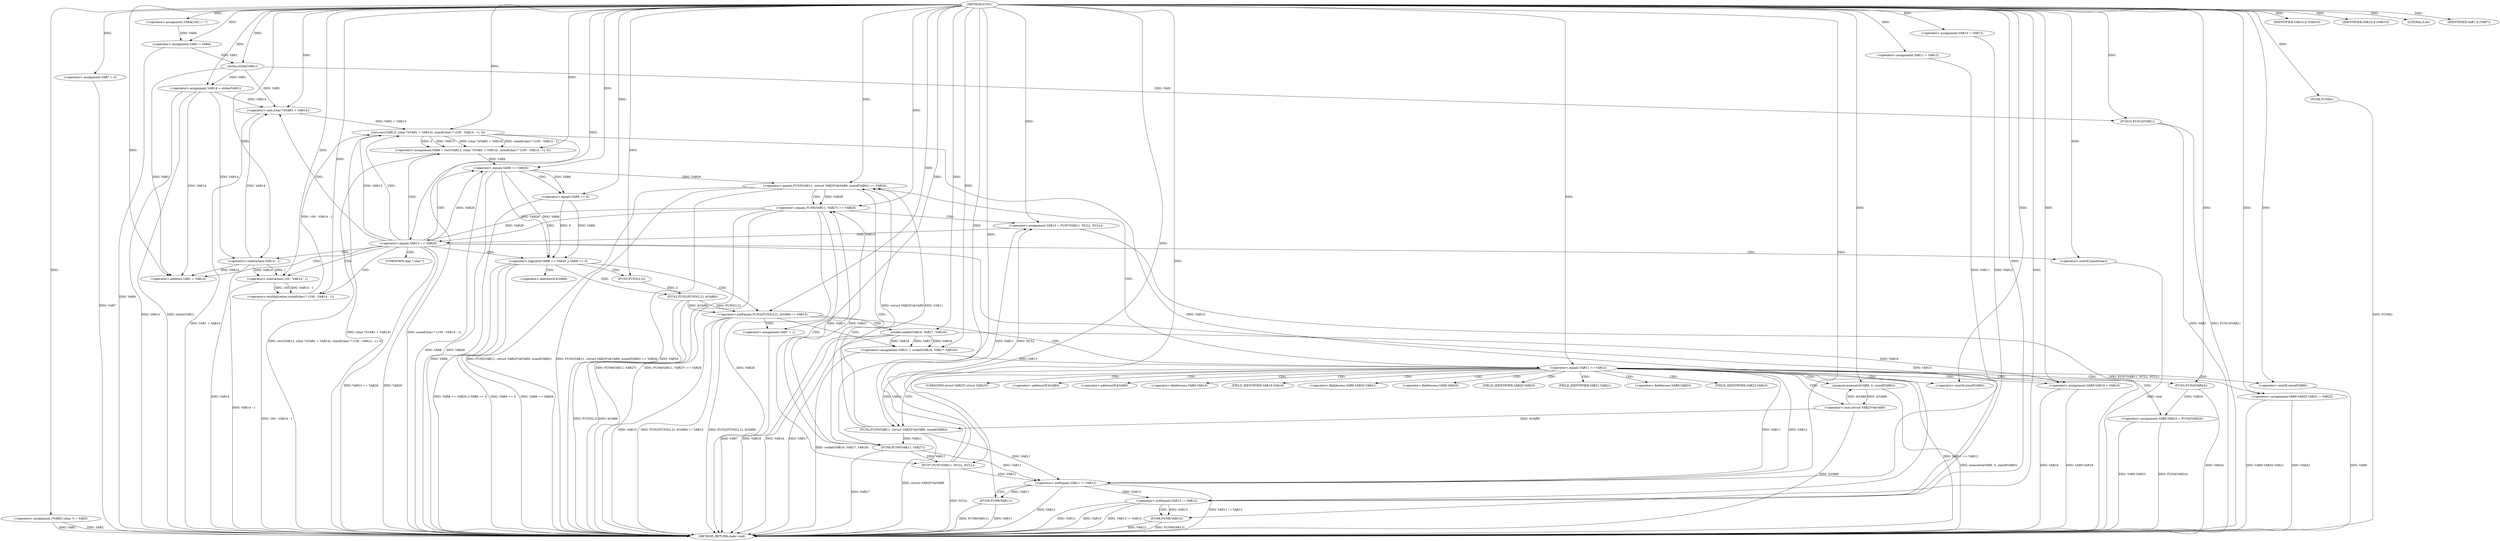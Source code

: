 digraph FUN1 {  
"1000100" [label = "(METHOD,FUN1)" ]
"1000276" [label = "(METHOD_RETURN,static void)" ]
"1000104" [label = "(<operator>.assignment,(*VAR2) (char *) = VAR3)" ]
"1000108" [label = "(<operator>.assignment,VAR4[100] = \"\")" ]
"1000111" [label = "(<operator>.assignment,VAR1 = VAR4)" ]
"1000117" [label = "(<operator>.assignment,VAR7 = 0)" ]
"1000124" [label = "(<operator>.assignment,VAR11 = VAR12)" ]
"1000128" [label = "(<operator>.assignment,VAR13 = VAR12)" ]
"1000132" [label = "(<operator>.assignment,VAR14 = strlen(VAR1))" ]
"1000134" [label = "(strlen,strlen(VAR1))" ]
"1000139" [label = "(<operator>.notEquals,FUN2(FUN3(2,2), &VAR6) != VAR15)" ]
"1000140" [label = "(FUN2,FUN2(FUN3(2,2), &VAR6))" ]
"1000141" [label = "(FUN3,FUN3(2,2))" ]
"1000149" [label = "(<operator>.assignment,VAR7 = 1)" ]
"1000152" [label = "(<operator>.assignment,VAR11 = socket(VAR16, VAR17, VAR18))" ]
"1000154" [label = "(socket,socket(VAR16, VAR17, VAR18))" ]
"1000159" [label = "(<operator>.equals,VAR11 == VAR12)" ]
"1000164" [label = "(memset,memset(&VAR9, 0, sizeof(VAR9)))" ]
"1000168" [label = "(<operator>.sizeOf,sizeof(VAR9))" ]
"1000170" [label = "(<operator>.assignment,VAR9.VAR19 = VAR16)" ]
"1000175" [label = "(<operator>.assignment,VAR9.VAR20.VAR21 = VAR22)" ]
"1000182" [label = "(<operator>.assignment,VAR9.VAR23 = FUN4(VAR24))" ]
"1000186" [label = "(FUN4,FUN4(VAR24))" ]
"1000189" [label = "(<operator>.equals,FUN5(VAR11, (struct VAR25*)&VAR9, sizeof(VAR9)) == VAR26)" ]
"1000190" [label = "(FUN5,FUN5(VAR11, (struct VAR25*)&VAR9, sizeof(VAR9)))" ]
"1000192" [label = "(<operator>.cast,(struct VAR25*)&VAR9)" ]
"1000196" [label = "(<operator>.sizeOf,sizeof(VAR9))" ]
"1000202" [label = "(<operator>.equals,FUN6(VAR11, VAR27) == VAR26)" ]
"1000203" [label = "(FUN6,FUN6(VAR11, VAR27))" ]
"1000209" [label = "(<operator>.assignment,VAR13 = FUN7(VAR11, NULL, NULL))" ]
"1000211" [label = "(FUN7,FUN7(VAR11, NULL, NULL))" ]
"1000216" [label = "(<operator>.equals,VAR13 == VAR26)" ]
"1000221" [label = "(<operator>.assignment,VAR8 = recv(VAR13, (char *)(VAR1 + VAR14), sizeof(char) * (100 - VAR14 - 1), 0))" ]
"1000223" [label = "(recv,recv(VAR13, (char *)(VAR1 + VAR14), sizeof(char) * (100 - VAR14 - 1), 0))" ]
"1000225" [label = "(<operator>.cast,(char *)(VAR1 + VAR14))" ]
"1000227" [label = "(<operator>.addition,VAR1 + VAR14)" ]
"1000230" [label = "(<operator>.multiplication,sizeof(char) * (100 - VAR14 - 1))" ]
"1000231" [label = "(<operator>.sizeOf,sizeof(char))" ]
"1000233" [label = "(<operator>.subtraction,100 - VAR14 - 1)" ]
"1000235" [label = "(<operator>.subtraction,VAR14 - 1)" ]
"1000240" [label = "(<operator>.logicalOr,VAR8 == VAR26 || VAR8 == 0)" ]
"1000241" [label = "(<operator>.equals,VAR8 == VAR26)" ]
"1000244" [label = "(<operator>.equals,VAR8 == 0)" ]
"1000250" [label = "(IDENTIFIER,VAR10,if (VAR10))" ]
"1000253" [label = "(IDENTIFIER,VAR10,if (VAR10))" ]
"1000255" [label = "(LITERAL,0,do)" ]
"1000257" [label = "(<operator>.notEquals,VAR11 != VAR12)" ]
"1000261" [label = "(FUN8,FUN8(VAR11))" ]
"1000264" [label = "(<operator>.notEquals,VAR13 != VAR12)" ]
"1000268" [label = "(FUN8,FUN8(VAR13))" ]
"1000271" [label = "(IDENTIFIER,VAR7,if (VAR7))" ]
"1000273" [label = "(FUN9,FUN9())" ]
"1000274" [label = "(FUN10,FUN10(VAR1))" ]
"1000144" [label = "(<operator>.addressOf,&VAR6)" ]
"1000165" [label = "(<operator>.addressOf,&VAR9)" ]
"1000171" [label = "(<operator>.fieldAccess,VAR9.VAR19)" ]
"1000173" [label = "(FIELD_IDENTIFIER,VAR19,VAR19)" ]
"1000176" [label = "(<operator>.fieldAccess,VAR9.VAR20.VAR21)" ]
"1000177" [label = "(<operator>.fieldAccess,VAR9.VAR20)" ]
"1000179" [label = "(FIELD_IDENTIFIER,VAR20,VAR20)" ]
"1000180" [label = "(FIELD_IDENTIFIER,VAR21,VAR21)" ]
"1000183" [label = "(<operator>.fieldAccess,VAR9.VAR23)" ]
"1000185" [label = "(FIELD_IDENTIFIER,VAR23,VAR23)" ]
"1000193" [label = "(UNKNOWN,struct VAR25*,struct VAR25*)" ]
"1000194" [label = "(<operator>.addressOf,&VAR9)" ]
"1000226" [label = "(UNKNOWN,char *,char *)" ]
  "1000104" -> "1000276"  [ label = "DDG: VAR2"] 
  "1000175" -> "1000276"  [ label = "DDG: VAR22"] 
  "1000264" -> "1000276"  [ label = "DDG: VAR12"] 
  "1000132" -> "1000276"  [ label = "DDG: VAR14"] 
  "1000159" -> "1000276"  [ label = "DDG: VAR11 == VAR12"] 
  "1000164" -> "1000276"  [ label = "DDG: memset(&VAR9, 0, sizeof(VAR9))"] 
  "1000182" -> "1000276"  [ label = "DDG: FUN4(VAR24)"] 
  "1000186" -> "1000276"  [ label = "DDG: VAR24"] 
  "1000223" -> "1000276"  [ label = "DDG: (char *)(VAR1 + VAR14)"] 
  "1000192" -> "1000276"  [ label = "DDG: &VAR9"] 
  "1000225" -> "1000276"  [ label = "DDG: VAR1 + VAR14"] 
  "1000221" -> "1000276"  [ label = "DDG: recv(VAR13, (char *)(VAR1 + VAR14), sizeof(char) * (100 - VAR14 - 1), 0)"] 
  "1000235" -> "1000276"  [ label = "DDG: VAR14"] 
  "1000274" -> "1000276"  [ label = "DDG: VAR1"] 
  "1000230" -> "1000276"  [ label = "DDG: 100 - VAR14 - 1"] 
  "1000233" -> "1000276"  [ label = "DDG: VAR14 - 1"] 
  "1000189" -> "1000276"  [ label = "DDG: FUN5(VAR11, (struct VAR25*)&VAR9, sizeof(VAR9))"] 
  "1000216" -> "1000276"  [ label = "DDG: VAR13 == VAR26"] 
  "1000154" -> "1000276"  [ label = "DDG: VAR18"] 
  "1000240" -> "1000276"  [ label = "DDG: VAR8 == VAR26 || VAR8 == 0"] 
  "1000211" -> "1000276"  [ label = "DDG: NULL"] 
  "1000189" -> "1000276"  [ label = "DDG: FUN5(VAR11, (struct VAR25*)&VAR9, sizeof(VAR9)) == VAR26"] 
  "1000202" -> "1000276"  [ label = "DDG: VAR26"] 
  "1000140" -> "1000276"  [ label = "DDG: FUN3(2,2)"] 
  "1000139" -> "1000276"  [ label = "DDG: FUN2(FUN3(2,2), &VAR6) != VAR15"] 
  "1000268" -> "1000276"  [ label = "DDG: VAR13"] 
  "1000139" -> "1000276"  [ label = "DDG: FUN2(FUN3(2,2), &VAR6)"] 
  "1000264" -> "1000276"  [ label = "DDG: VAR13"] 
  "1000268" -> "1000276"  [ label = "DDG: FUN8(VAR13)"] 
  "1000154" -> "1000276"  [ label = "DDG: VAR16"] 
  "1000140" -> "1000276"  [ label = "DDG: &VAR6"] 
  "1000132" -> "1000276"  [ label = "DDG: strlen(VAR1)"] 
  "1000274" -> "1000276"  [ label = "DDG: FUN10(VAR1)"] 
  "1000264" -> "1000276"  [ label = "DDG: VAR13 != VAR12"] 
  "1000216" -> "1000276"  [ label = "DDG: VAR26"] 
  "1000202" -> "1000276"  [ label = "DDG: FUN6(VAR11, VAR27)"] 
  "1000257" -> "1000276"  [ label = "DDG: VAR11"] 
  "1000175" -> "1000276"  [ label = "DDG: VAR9.VAR20.VAR21"] 
  "1000117" -> "1000276"  [ label = "DDG: VAR7"] 
  "1000261" -> "1000276"  [ label = "DDG: VAR11"] 
  "1000152" -> "1000276"  [ label = "DDG: socket(VAR16, VAR17, VAR18)"] 
  "1000196" -> "1000276"  [ label = "DDG: VAR9"] 
  "1000273" -> "1000276"  [ label = "DDG: FUN9()"] 
  "1000231" -> "1000276"  [ label = "DDG: char"] 
  "1000111" -> "1000276"  [ label = "DDG: VAR4"] 
  "1000209" -> "1000276"  [ label = "DDG: FUN7(VAR11, NULL, NULL)"] 
  "1000223" -> "1000276"  [ label = "DDG: sizeof(char) * (100 - VAR14 - 1)"] 
  "1000241" -> "1000276"  [ label = "DDG: VAR8"] 
  "1000170" -> "1000276"  [ label = "DDG: VAR9.VAR19"] 
  "1000240" -> "1000276"  [ label = "DDG: VAR8 == 0"] 
  "1000149" -> "1000276"  [ label = "DDG: VAR7"] 
  "1000257" -> "1000276"  [ label = "DDG: VAR11 != VAR12"] 
  "1000261" -> "1000276"  [ label = "DDG: FUN8(VAR11)"] 
  "1000154" -> "1000276"  [ label = "DDG: VAR17"] 
  "1000203" -> "1000276"  [ label = "DDG: VAR27"] 
  "1000244" -> "1000276"  [ label = "DDG: VAR8"] 
  "1000139" -> "1000276"  [ label = "DDG: VAR15"] 
  "1000240" -> "1000276"  [ label = "DDG: VAR8 == VAR26"] 
  "1000182" -> "1000276"  [ label = "DDG: VAR9.VAR23"] 
  "1000190" -> "1000276"  [ label = "DDG: (struct VAR25*)&VAR9"] 
  "1000170" -> "1000276"  [ label = "DDG: VAR16"] 
  "1000241" -> "1000276"  [ label = "DDG: VAR26"] 
  "1000104" -> "1000276"  [ label = "DDG: VAR3"] 
  "1000202" -> "1000276"  [ label = "DDG: FUN6(VAR11, VAR27) == VAR26"] 
  "1000189" -> "1000276"  [ label = "DDG: VAR26"] 
  "1000100" -> "1000104"  [ label = "DDG: "] 
  "1000100" -> "1000108"  [ label = "DDG: "] 
  "1000108" -> "1000111"  [ label = "DDG: VAR4"] 
  "1000100" -> "1000111"  [ label = "DDG: "] 
  "1000100" -> "1000117"  [ label = "DDG: "] 
  "1000100" -> "1000124"  [ label = "DDG: "] 
  "1000100" -> "1000128"  [ label = "DDG: "] 
  "1000134" -> "1000132"  [ label = "DDG: VAR1"] 
  "1000100" -> "1000132"  [ label = "DDG: "] 
  "1000111" -> "1000134"  [ label = "DDG: VAR1"] 
  "1000100" -> "1000134"  [ label = "DDG: "] 
  "1000140" -> "1000139"  [ label = "DDG: FUN3(2,2)"] 
  "1000140" -> "1000139"  [ label = "DDG: &VAR6"] 
  "1000141" -> "1000140"  [ label = "DDG: 2"] 
  "1000100" -> "1000141"  [ label = "DDG: "] 
  "1000100" -> "1000139"  [ label = "DDG: "] 
  "1000100" -> "1000149"  [ label = "DDG: "] 
  "1000154" -> "1000152"  [ label = "DDG: VAR16"] 
  "1000154" -> "1000152"  [ label = "DDG: VAR17"] 
  "1000154" -> "1000152"  [ label = "DDG: VAR18"] 
  "1000100" -> "1000152"  [ label = "DDG: "] 
  "1000100" -> "1000154"  [ label = "DDG: "] 
  "1000152" -> "1000159"  [ label = "DDG: VAR11"] 
  "1000100" -> "1000159"  [ label = "DDG: "] 
  "1000192" -> "1000164"  [ label = "DDG: &VAR9"] 
  "1000100" -> "1000164"  [ label = "DDG: "] 
  "1000100" -> "1000168"  [ label = "DDG: "] 
  "1000154" -> "1000170"  [ label = "DDG: VAR16"] 
  "1000100" -> "1000170"  [ label = "DDG: "] 
  "1000100" -> "1000175"  [ label = "DDG: "] 
  "1000186" -> "1000182"  [ label = "DDG: VAR24"] 
  "1000100" -> "1000186"  [ label = "DDG: "] 
  "1000190" -> "1000189"  [ label = "DDG: VAR11"] 
  "1000190" -> "1000189"  [ label = "DDG: (struct VAR25*)&VAR9"] 
  "1000159" -> "1000190"  [ label = "DDG: VAR11"] 
  "1000100" -> "1000190"  [ label = "DDG: "] 
  "1000192" -> "1000190"  [ label = "DDG: &VAR9"] 
  "1000164" -> "1000192"  [ label = "DDG: &VAR9"] 
  "1000100" -> "1000196"  [ label = "DDG: "] 
  "1000241" -> "1000189"  [ label = "DDG: VAR26"] 
  "1000100" -> "1000189"  [ label = "DDG: "] 
  "1000203" -> "1000202"  [ label = "DDG: VAR11"] 
  "1000203" -> "1000202"  [ label = "DDG: VAR27"] 
  "1000190" -> "1000203"  [ label = "DDG: VAR11"] 
  "1000100" -> "1000203"  [ label = "DDG: "] 
  "1000189" -> "1000202"  [ label = "DDG: VAR26"] 
  "1000100" -> "1000202"  [ label = "DDG: "] 
  "1000211" -> "1000209"  [ label = "DDG: VAR11"] 
  "1000211" -> "1000209"  [ label = "DDG: NULL"] 
  "1000100" -> "1000209"  [ label = "DDG: "] 
  "1000203" -> "1000211"  [ label = "DDG: VAR11"] 
  "1000100" -> "1000211"  [ label = "DDG: "] 
  "1000209" -> "1000216"  [ label = "DDG: VAR13"] 
  "1000100" -> "1000216"  [ label = "DDG: "] 
  "1000202" -> "1000216"  [ label = "DDG: VAR26"] 
  "1000223" -> "1000221"  [ label = "DDG: VAR13"] 
  "1000223" -> "1000221"  [ label = "DDG: (char *)(VAR1 + VAR14)"] 
  "1000223" -> "1000221"  [ label = "DDG: sizeof(char) * (100 - VAR14 - 1)"] 
  "1000223" -> "1000221"  [ label = "DDG: 0"] 
  "1000100" -> "1000221"  [ label = "DDG: "] 
  "1000216" -> "1000223"  [ label = "DDG: VAR13"] 
  "1000100" -> "1000223"  [ label = "DDG: "] 
  "1000225" -> "1000223"  [ label = "DDG: VAR1 + VAR14"] 
  "1000134" -> "1000225"  [ label = "DDG: VAR1"] 
  "1000100" -> "1000225"  [ label = "DDG: "] 
  "1000235" -> "1000225"  [ label = "DDG: VAR14"] 
  "1000132" -> "1000225"  [ label = "DDG: VAR14"] 
  "1000134" -> "1000227"  [ label = "DDG: VAR1"] 
  "1000100" -> "1000227"  [ label = "DDG: "] 
  "1000235" -> "1000227"  [ label = "DDG: VAR14"] 
  "1000132" -> "1000227"  [ label = "DDG: VAR14"] 
  "1000230" -> "1000223"  [ label = "DDG: 100 - VAR14 - 1"] 
  "1000100" -> "1000230"  [ label = "DDG: "] 
  "1000100" -> "1000231"  [ label = "DDG: "] 
  "1000233" -> "1000230"  [ label = "DDG: 100"] 
  "1000233" -> "1000230"  [ label = "DDG: VAR14 - 1"] 
  "1000100" -> "1000233"  [ label = "DDG: "] 
  "1000235" -> "1000233"  [ label = "DDG: VAR14"] 
  "1000235" -> "1000233"  [ label = "DDG: 1"] 
  "1000100" -> "1000235"  [ label = "DDG: "] 
  "1000132" -> "1000235"  [ label = "DDG: VAR14"] 
  "1000241" -> "1000240"  [ label = "DDG: VAR8"] 
  "1000241" -> "1000240"  [ label = "DDG: VAR26"] 
  "1000221" -> "1000241"  [ label = "DDG: VAR8"] 
  "1000100" -> "1000241"  [ label = "DDG: "] 
  "1000216" -> "1000241"  [ label = "DDG: VAR26"] 
  "1000244" -> "1000240"  [ label = "DDG: VAR8"] 
  "1000244" -> "1000240"  [ label = "DDG: 0"] 
  "1000241" -> "1000244"  [ label = "DDG: VAR8"] 
  "1000100" -> "1000244"  [ label = "DDG: "] 
  "1000100" -> "1000250"  [ label = "DDG: "] 
  "1000100" -> "1000253"  [ label = "DDG: "] 
  "1000100" -> "1000255"  [ label = "DDG: "] 
  "1000124" -> "1000257"  [ label = "DDG: VAR11"] 
  "1000159" -> "1000257"  [ label = "DDG: VAR11"] 
  "1000190" -> "1000257"  [ label = "DDG: VAR11"] 
  "1000211" -> "1000257"  [ label = "DDG: VAR11"] 
  "1000203" -> "1000257"  [ label = "DDG: VAR11"] 
  "1000100" -> "1000257"  [ label = "DDG: "] 
  "1000159" -> "1000257"  [ label = "DDG: VAR12"] 
  "1000257" -> "1000261"  [ label = "DDG: VAR11"] 
  "1000100" -> "1000261"  [ label = "DDG: "] 
  "1000216" -> "1000264"  [ label = "DDG: VAR13"] 
  "1000128" -> "1000264"  [ label = "DDG: VAR13"] 
  "1000223" -> "1000264"  [ label = "DDG: VAR13"] 
  "1000100" -> "1000264"  [ label = "DDG: "] 
  "1000257" -> "1000264"  [ label = "DDG: VAR12"] 
  "1000264" -> "1000268"  [ label = "DDG: VAR13"] 
  "1000100" -> "1000268"  [ label = "DDG: "] 
  "1000100" -> "1000271"  [ label = "DDG: "] 
  "1000100" -> "1000273"  [ label = "DDG: "] 
  "1000134" -> "1000274"  [ label = "DDG: VAR1"] 
  "1000100" -> "1000274"  [ label = "DDG: "] 
  "1000139" -> "1000149"  [ label = "CDG: "] 
  "1000139" -> "1000154"  [ label = "CDG: "] 
  "1000139" -> "1000152"  [ label = "CDG: "] 
  "1000139" -> "1000159"  [ label = "CDG: "] 
  "1000159" -> "1000164"  [ label = "CDG: "] 
  "1000159" -> "1000182"  [ label = "CDG: "] 
  "1000159" -> "1000180"  [ label = "CDG: "] 
  "1000159" -> "1000183"  [ label = "CDG: "] 
  "1000159" -> "1000165"  [ label = "CDG: "] 
  "1000159" -> "1000190"  [ label = "CDG: "] 
  "1000159" -> "1000175"  [ label = "CDG: "] 
  "1000159" -> "1000179"  [ label = "CDG: "] 
  "1000159" -> "1000194"  [ label = "CDG: "] 
  "1000159" -> "1000192"  [ label = "CDG: "] 
  "1000159" -> "1000176"  [ label = "CDG: "] 
  "1000159" -> "1000185"  [ label = "CDG: "] 
  "1000159" -> "1000186"  [ label = "CDG: "] 
  "1000159" -> "1000189"  [ label = "CDG: "] 
  "1000159" -> "1000196"  [ label = "CDG: "] 
  "1000159" -> "1000168"  [ label = "CDG: "] 
  "1000159" -> "1000173"  [ label = "CDG: "] 
  "1000159" -> "1000170"  [ label = "CDG: "] 
  "1000159" -> "1000171"  [ label = "CDG: "] 
  "1000159" -> "1000193"  [ label = "CDG: "] 
  "1000159" -> "1000177"  [ label = "CDG: "] 
  "1000189" -> "1000203"  [ label = "CDG: "] 
  "1000189" -> "1000202"  [ label = "CDG: "] 
  "1000202" -> "1000211"  [ label = "CDG: "] 
  "1000202" -> "1000216"  [ label = "CDG: "] 
  "1000202" -> "1000209"  [ label = "CDG: "] 
  "1000216" -> "1000221"  [ label = "CDG: "] 
  "1000216" -> "1000233"  [ label = "CDG: "] 
  "1000216" -> "1000227"  [ label = "CDG: "] 
  "1000216" -> "1000235"  [ label = "CDG: "] 
  "1000216" -> "1000240"  [ label = "CDG: "] 
  "1000216" -> "1000226"  [ label = "CDG: "] 
  "1000216" -> "1000230"  [ label = "CDG: "] 
  "1000216" -> "1000225"  [ label = "CDG: "] 
  "1000216" -> "1000231"  [ label = "CDG: "] 
  "1000216" -> "1000241"  [ label = "CDG: "] 
  "1000216" -> "1000223"  [ label = "CDG: "] 
  "1000240" -> "1000141"  [ label = "CDG: "] 
  "1000240" -> "1000139"  [ label = "CDG: "] 
  "1000240" -> "1000144"  [ label = "CDG: "] 
  "1000240" -> "1000140"  [ label = "CDG: "] 
  "1000241" -> "1000244"  [ label = "CDG: "] 
  "1000257" -> "1000261"  [ label = "CDG: "] 
  "1000264" -> "1000268"  [ label = "CDG: "] 
}
